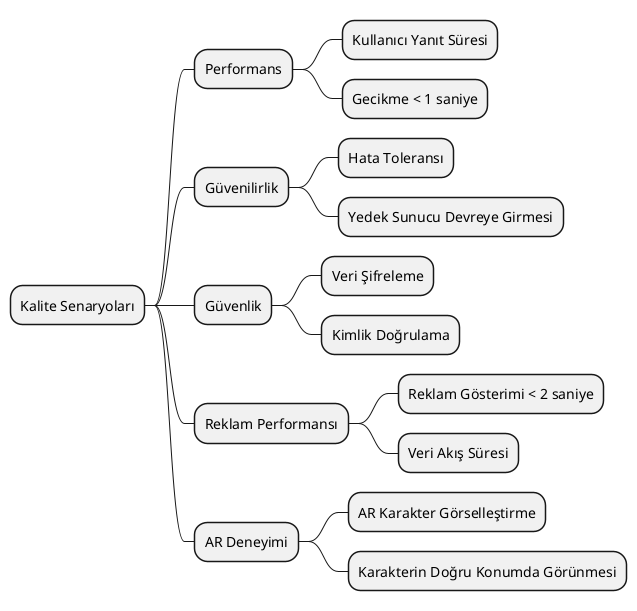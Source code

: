 @startmindmap
* Kalite Senaryoları
** Performans
*** Kullanıcı Yanıt Süresi
*** Gecikme < 1 saniye
** Güvenilirlik
*** Hata Toleransı
*** Yedek Sunucu Devreye Girmesi
** Güvenlik
*** Veri Şifreleme
*** Kimlik Doğrulama
** Reklam Performansı
*** Reklam Gösterimi < 2 saniye
*** Veri Akış Süresi
** AR Deneyimi
*** AR Karakter Görselleştirme
*** Karakterin Doğru Konumda Görünmesi
@endmindmap
